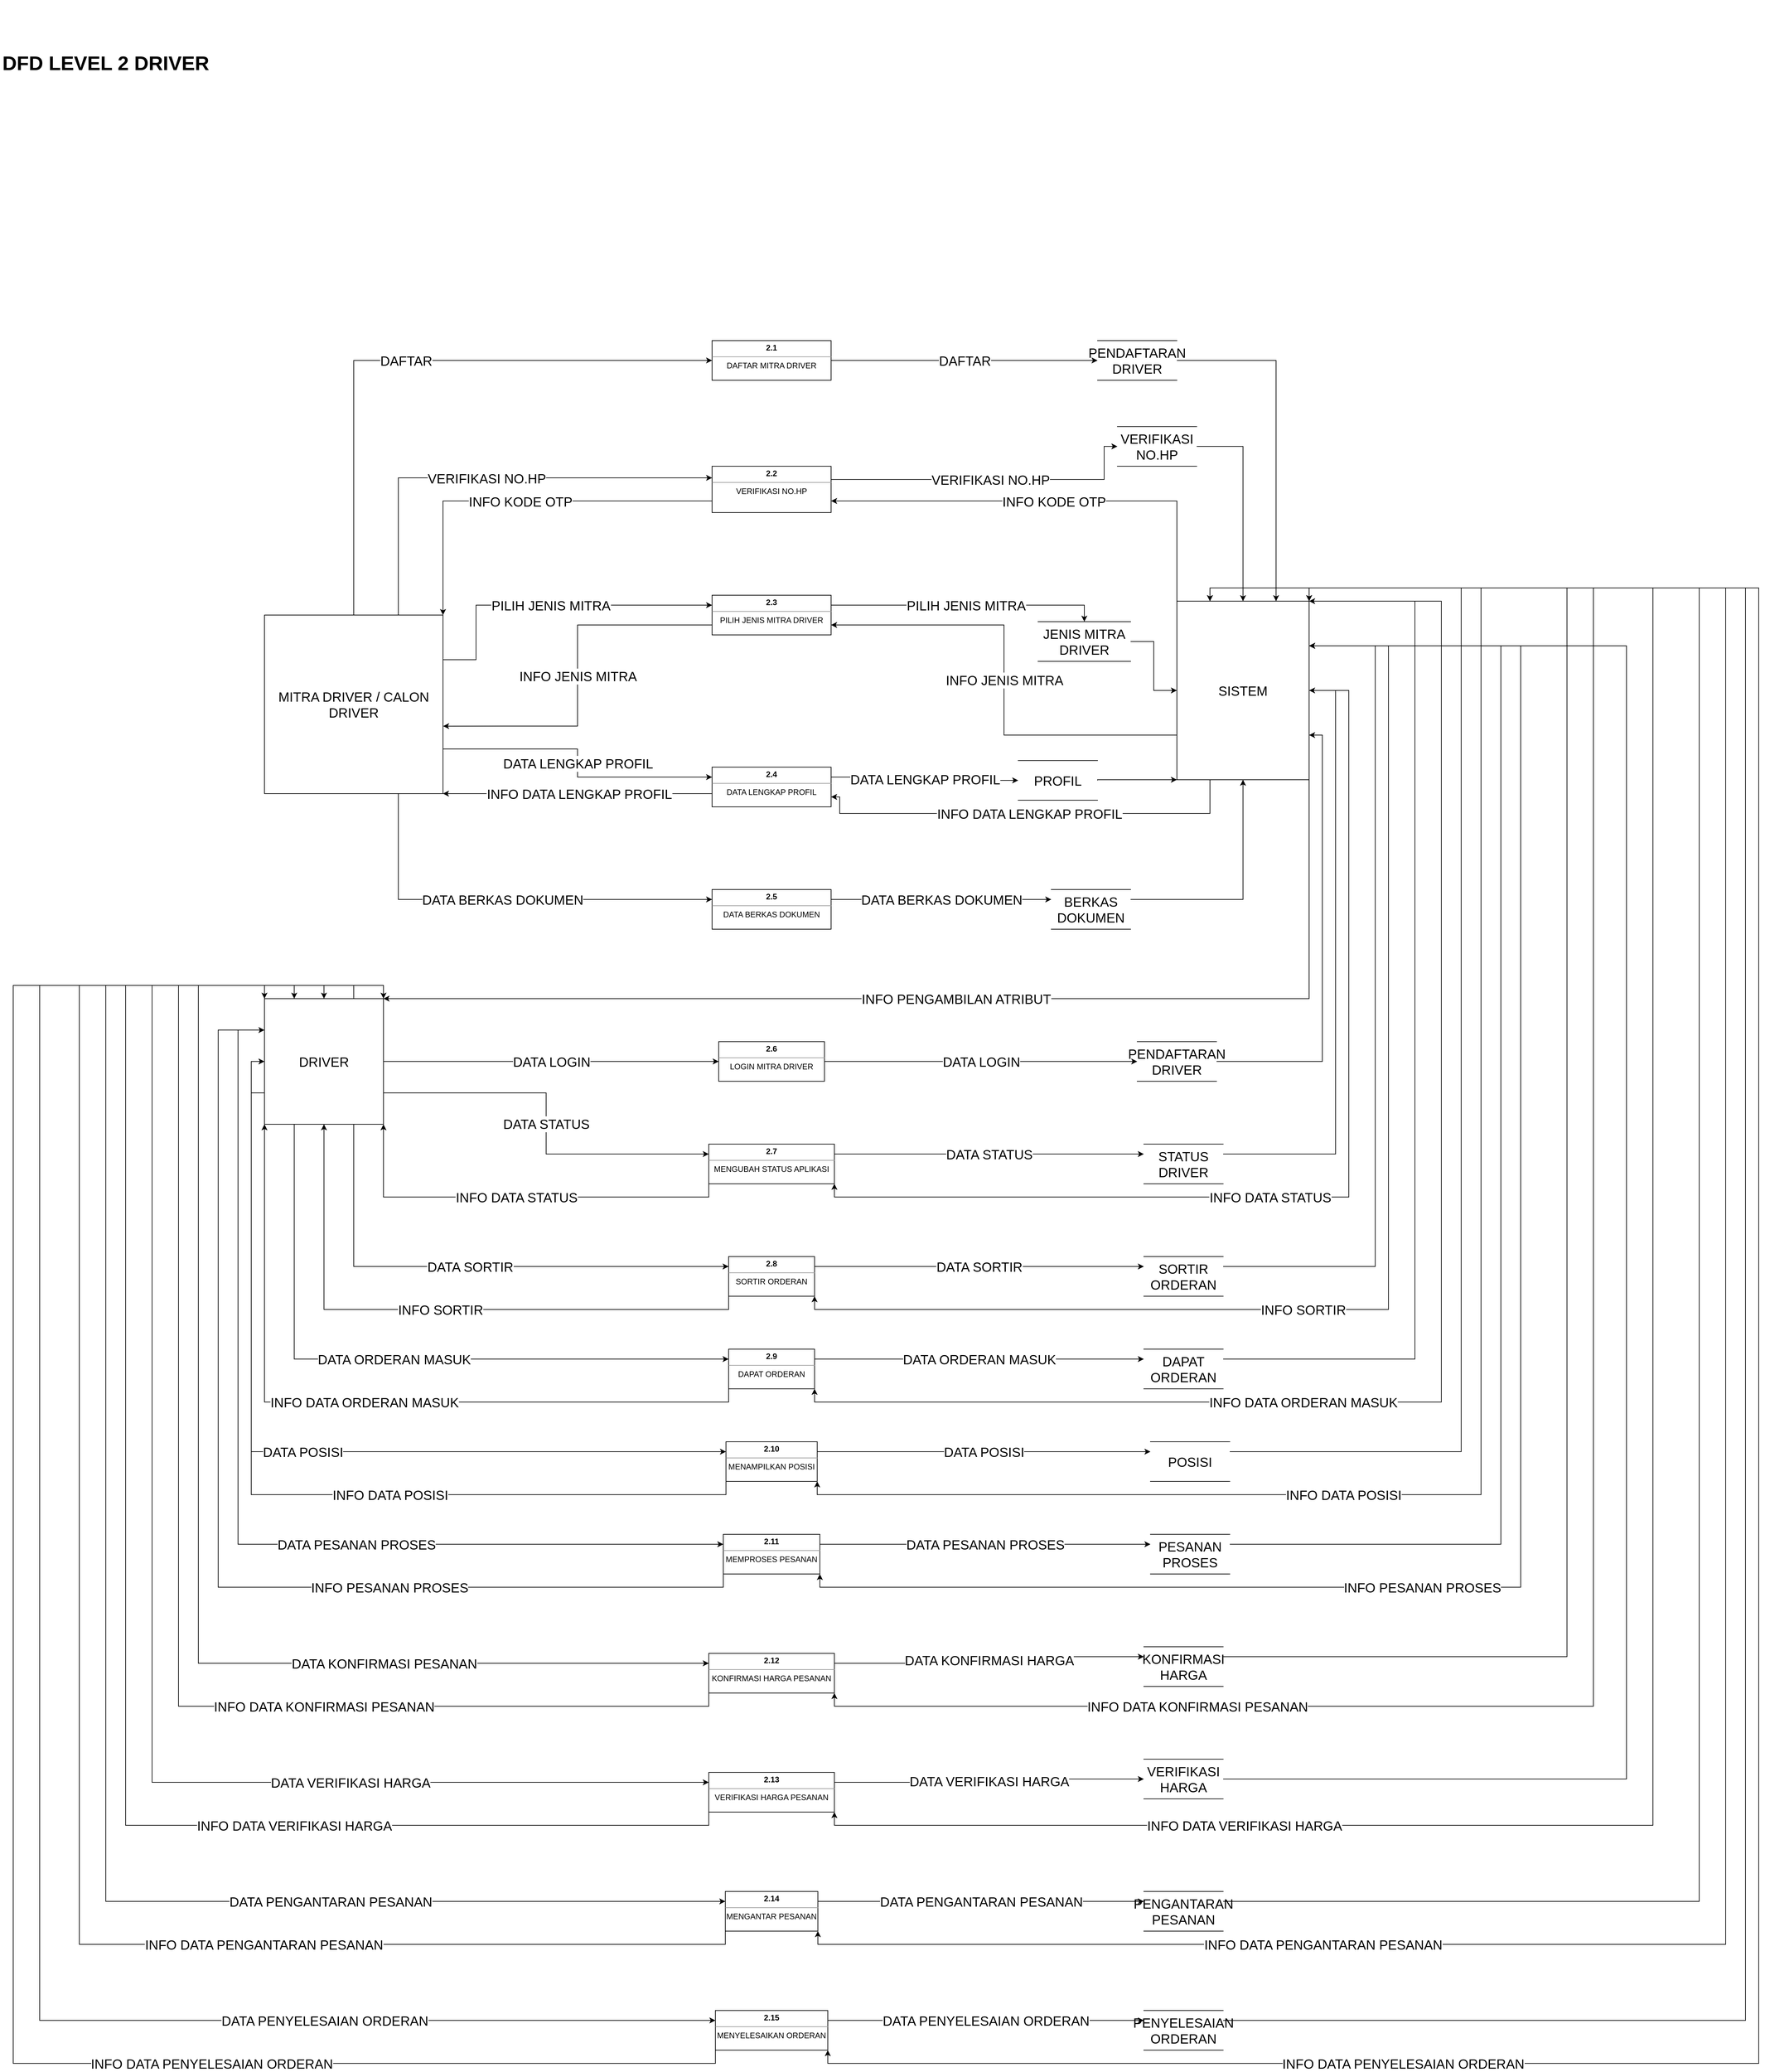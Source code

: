 <mxfile version="16.1.2" type="device"><diagram id="VeZK_kdwf2GS3Y3aJeMg" name="Page-1"><mxGraphModel dx="2048" dy="1256" grid="1" gridSize="10" guides="1" tooltips="1" connect="1" arrows="1" fold="1" page="1" pageScale="1" pageWidth="3300" pageHeight="4681" math="0" shadow="0"><root><mxCell id="0"/><mxCell id="1" parent="0"/><mxCell id="JSd_2dDFsuVwdlQJLt2y-1" value="DAFTAR" style="edgeStyle=orthogonalEdgeStyle;rounded=0;orthogonalLoop=1;jettySize=auto;html=1;exitX=0.5;exitY=0;exitDx=0;exitDy=0;entryX=0;entryY=0.5;entryDx=0;entryDy=0;fontSize=20;" parent="1" source="JSd_2dDFsuVwdlQJLt2y-6" target="JSd_2dDFsuVwdlQJLt2y-8" edge="1"><mxGeometry relative="1" as="geometry"/></mxCell><mxCell id="JSd_2dDFsuVwdlQJLt2y-2" value="VERIFIKASI NO.HP" style="edgeStyle=orthogonalEdgeStyle;rounded=0;orthogonalLoop=1;jettySize=auto;html=1;exitX=0.75;exitY=0;exitDx=0;exitDy=0;entryX=0;entryY=0.25;entryDx=0;entryDy=0;fontSize=20;" parent="1" source="JSd_2dDFsuVwdlQJLt2y-6" target="JSd_2dDFsuVwdlQJLt2y-11" edge="1"><mxGeometry relative="1" as="geometry"/></mxCell><mxCell id="JSd_2dDFsuVwdlQJLt2y-3" value="PILIH JENIS MITRA" style="edgeStyle=orthogonalEdgeStyle;rounded=0;orthogonalLoop=1;jettySize=auto;html=1;exitX=1;exitY=0.25;exitDx=0;exitDy=0;entryX=0;entryY=0.25;entryDx=0;entryDy=0;fontSize=20;" parent="1" source="JSd_2dDFsuVwdlQJLt2y-6" target="JSd_2dDFsuVwdlQJLt2y-14" edge="1"><mxGeometry relative="1" as="geometry"><Array as="points"><mxPoint x="1030" y="1548"/><mxPoint x="1030" y="1465"/></Array></mxGeometry></mxCell><mxCell id="JSd_2dDFsuVwdlQJLt2y-4" value="DATA LENGKAP PROFIL" style="edgeStyle=orthogonalEdgeStyle;rounded=0;orthogonalLoop=1;jettySize=auto;html=1;exitX=1;exitY=0.75;exitDx=0;exitDy=0;entryX=0;entryY=0.25;entryDx=0;entryDy=0;fontSize=20;" parent="1" source="JSd_2dDFsuVwdlQJLt2y-6" target="JSd_2dDFsuVwdlQJLt2y-34" edge="1"><mxGeometry relative="1" as="geometry"/></mxCell><mxCell id="JSd_2dDFsuVwdlQJLt2y-5" value="DATA BERKAS DOKUMEN" style="edgeStyle=orthogonalEdgeStyle;rounded=0;orthogonalLoop=1;jettySize=auto;html=1;exitX=0.75;exitY=1;exitDx=0;exitDy=0;entryX=0;entryY=0.25;entryDx=0;entryDy=0;fontSize=20;" parent="1" source="JSd_2dDFsuVwdlQJLt2y-6" target="JSd_2dDFsuVwdlQJLt2y-16" edge="1"><mxGeometry relative="1" as="geometry"/></mxCell><mxCell id="JSd_2dDFsuVwdlQJLt2y-6" value="MITRA DRIVER / CALON DRIVER" style="rounded=0;whiteSpace=wrap;html=1;fontSize=20;" parent="1" vertex="1"><mxGeometry x="710.0" y="1480" width="270" height="270" as="geometry"/></mxCell><mxCell id="JSd_2dDFsuVwdlQJLt2y-7" value="DAFTAR" style="edgeStyle=orthogonalEdgeStyle;rounded=0;orthogonalLoop=1;jettySize=auto;html=1;exitX=1;exitY=0.5;exitDx=0;exitDy=0;entryX=0;entryY=0.5;entryDx=0;entryDy=0;fontSize=20;" parent="1" source="JSd_2dDFsuVwdlQJLt2y-8" target="JSd_2dDFsuVwdlQJLt2y-18" edge="1"><mxGeometry relative="1" as="geometry"/></mxCell><mxCell id="JSd_2dDFsuVwdlQJLt2y-8" value="&lt;p style=&quot;margin: 0px ; margin-top: 4px ; text-align: center&quot;&gt;&lt;b&gt;2.1&lt;/b&gt;&lt;/p&gt;&lt;hr size=&quot;1&quot;&gt;&lt;div style=&quot;text-align: center ; height: 2px&quot;&gt;DAFTAR MITRA DRIVER&lt;/div&gt;" style="verticalAlign=top;align=left;overflow=fill;fontSize=12;fontFamily=Helvetica;html=1;" parent="1" vertex="1"><mxGeometry x="1387" y="1065" width="180" height="60" as="geometry"/></mxCell><mxCell id="JSd_2dDFsuVwdlQJLt2y-9" value="INFO KODE OTP" style="edgeStyle=orthogonalEdgeStyle;rounded=0;orthogonalLoop=1;jettySize=auto;html=1;exitX=0;exitY=0.75;exitDx=0;exitDy=0;entryX=1;entryY=0;entryDx=0;entryDy=0;fontSize=20;" parent="1" source="JSd_2dDFsuVwdlQJLt2y-11" target="JSd_2dDFsuVwdlQJLt2y-6" edge="1"><mxGeometry relative="1" as="geometry"/></mxCell><mxCell id="JSd_2dDFsuVwdlQJLt2y-10" value="VERIFIKASI NO.HP" style="edgeStyle=orthogonalEdgeStyle;rounded=0;orthogonalLoop=1;jettySize=auto;html=1;exitX=1;exitY=0.25;exitDx=0;exitDy=0;fontSize=20;entryX=0;entryY=0.5;entryDx=0;entryDy=0;" parent="1" source="JSd_2dDFsuVwdlQJLt2y-11" target="JSd_2dDFsuVwdlQJLt2y-21" edge="1"><mxGeometry relative="1" as="geometry"><Array as="points"><mxPoint x="1567" y="1275"/><mxPoint x="1980" y="1275"/><mxPoint x="1980" y="1225"/></Array><mxPoint x="1950" y="1250" as="targetPoint"/></mxGeometry></mxCell><mxCell id="JSd_2dDFsuVwdlQJLt2y-11" value="&lt;p style=&quot;margin: 0px ; margin-top: 4px ; text-align: center&quot;&gt;&lt;b&gt;2.2&lt;/b&gt;&lt;/p&gt;&lt;hr size=&quot;1&quot;&gt;&lt;div style=&quot;text-align: center ; height: 2px&quot;&gt;VERIFIKASI NO.HP&lt;/div&gt;" style="verticalAlign=top;align=left;overflow=fill;fontSize=12;fontFamily=Helvetica;html=1;" parent="1" vertex="1"><mxGeometry x="1387" y="1255" width="180" height="70" as="geometry"/></mxCell><mxCell id="JSd_2dDFsuVwdlQJLt2y-12" value="INFO JENIS MITRA" style="edgeStyle=orthogonalEdgeStyle;rounded=0;orthogonalLoop=1;jettySize=auto;html=1;exitX=0;exitY=0.75;exitDx=0;exitDy=0;entryX=1.001;entryY=0.622;entryDx=0;entryDy=0;entryPerimeter=0;fontSize=20;" parent="1" source="JSd_2dDFsuVwdlQJLt2y-14" target="JSd_2dDFsuVwdlQJLt2y-6" edge="1"><mxGeometry relative="1" as="geometry"/></mxCell><mxCell id="JSd_2dDFsuVwdlQJLt2y-13" value="PILIH JENIS MITRA" style="edgeStyle=orthogonalEdgeStyle;rounded=0;orthogonalLoop=1;jettySize=auto;html=1;exitX=1;exitY=0.25;exitDx=0;exitDy=0;entryX=0.5;entryY=0;entryDx=0;entryDy=0;fontSize=20;" parent="1" source="JSd_2dDFsuVwdlQJLt2y-14" target="JSd_2dDFsuVwdlQJLt2y-24" edge="1"><mxGeometry relative="1" as="geometry"><Array as="points"><mxPoint x="1950" y="1465"/></Array></mxGeometry></mxCell><mxCell id="JSd_2dDFsuVwdlQJLt2y-14" value="&lt;p style=&quot;margin: 0px ; margin-top: 4px ; text-align: center&quot;&gt;&lt;b&gt;2.3&lt;/b&gt;&lt;/p&gt;&lt;hr size=&quot;1&quot;&gt;&lt;div style=&quot;text-align: center ; height: 2px&quot;&gt;PILIH JENIS MITRA DRIVER&lt;/div&gt;" style="verticalAlign=top;align=left;overflow=fill;fontSize=12;fontFamily=Helvetica;html=1;" parent="1" vertex="1"><mxGeometry x="1387" y="1450" width="180" height="60" as="geometry"/></mxCell><mxCell id="JSd_2dDFsuVwdlQJLt2y-15" value="DATA BERKAS DOKUMEN" style="edgeStyle=orthogonalEdgeStyle;rounded=0;orthogonalLoop=1;jettySize=auto;html=1;exitX=1;exitY=0.25;exitDx=0;exitDy=0;entryX=0;entryY=0.25;entryDx=0;entryDy=0;fontSize=20;" parent="1" source="JSd_2dDFsuVwdlQJLt2y-16" target="JSd_2dDFsuVwdlQJLt2y-26" edge="1"><mxGeometry relative="1" as="geometry"/></mxCell><mxCell id="JSd_2dDFsuVwdlQJLt2y-16" value="&lt;p style=&quot;margin: 0px ; margin-top: 4px ; text-align: center&quot;&gt;&lt;b&gt;2.5&lt;/b&gt;&lt;/p&gt;&lt;hr size=&quot;1&quot;&gt;&lt;div style=&quot;text-align: center ; height: 2px&quot;&gt;DATA BERKAS DOKUMEN&lt;/div&gt;" style="verticalAlign=top;align=left;overflow=fill;fontSize=12;fontFamily=Helvetica;html=1;" parent="1" vertex="1"><mxGeometry x="1387" y="1895" width="180" height="60" as="geometry"/></mxCell><mxCell id="JSd_2dDFsuVwdlQJLt2y-17" style="edgeStyle=orthogonalEdgeStyle;rounded=0;orthogonalLoop=1;jettySize=auto;html=1;exitX=1;exitY=0.5;exitDx=0;exitDy=0;entryX=0.75;entryY=0;entryDx=0;entryDy=0;" parent="1" source="JSd_2dDFsuVwdlQJLt2y-18" target="JSd_2dDFsuVwdlQJLt2y-30" edge="1"><mxGeometry relative="1" as="geometry"/></mxCell><mxCell id="JSd_2dDFsuVwdlQJLt2y-18" value="PENDAFTARAN DRIVER" style="shape=partialRectangle;whiteSpace=wrap;html=1;left=0;right=0;fillColor=none;fontSize=20;" parent="1" vertex="1"><mxGeometry x="1970" y="1065" width="120" height="60" as="geometry"/></mxCell><mxCell id="JSd_2dDFsuVwdlQJLt2y-19" value="INFO KODE OTP" style="edgeStyle=orthogonalEdgeStyle;rounded=0;orthogonalLoop=1;jettySize=auto;html=1;entryX=1;entryY=0.75;entryDx=0;entryDy=0;fontSize=20;exitX=0;exitY=0;exitDx=0;exitDy=0;" parent="1" source="JSd_2dDFsuVwdlQJLt2y-30" target="JSd_2dDFsuVwdlQJLt2y-11" edge="1"><mxGeometry relative="1" as="geometry"><Array as="points"><mxPoint x="2090" y="1308"/></Array><mxPoint x="2000" y="1308" as="sourcePoint"/></mxGeometry></mxCell><mxCell id="JSd_2dDFsuVwdlQJLt2y-20" style="edgeStyle=orthogonalEdgeStyle;rounded=0;orthogonalLoop=1;jettySize=auto;html=1;exitX=1;exitY=0.5;exitDx=0;exitDy=0;entryX=0.5;entryY=0;entryDx=0;entryDy=0;" parent="1" source="JSd_2dDFsuVwdlQJLt2y-21" target="JSd_2dDFsuVwdlQJLt2y-30" edge="1"><mxGeometry relative="1" as="geometry"/></mxCell><mxCell id="JSd_2dDFsuVwdlQJLt2y-21" value="VERIFIKASI NO.HP" style="shape=partialRectangle;whiteSpace=wrap;html=1;left=0;right=0;fillColor=none;fontSize=20;" parent="1" vertex="1"><mxGeometry x="2000" y="1195" width="120" height="60" as="geometry"/></mxCell><mxCell id="JSd_2dDFsuVwdlQJLt2y-22" value="INFO JENIS MITRA" style="edgeStyle=orthogonalEdgeStyle;rounded=0;orthogonalLoop=1;jettySize=auto;html=1;exitX=0;exitY=0.75;exitDx=0;exitDy=0;entryX=1;entryY=0.75;entryDx=0;entryDy=0;fontSize=20;" parent="1" source="JSd_2dDFsuVwdlQJLt2y-30" target="JSd_2dDFsuVwdlQJLt2y-14" edge="1"><mxGeometry relative="1" as="geometry"/></mxCell><mxCell id="JSd_2dDFsuVwdlQJLt2y-23" style="edgeStyle=orthogonalEdgeStyle;rounded=0;orthogonalLoop=1;jettySize=auto;html=1;exitX=1;exitY=0.5;exitDx=0;exitDy=0;entryX=0;entryY=0.5;entryDx=0;entryDy=0;" parent="1" source="JSd_2dDFsuVwdlQJLt2y-24" target="JSd_2dDFsuVwdlQJLt2y-30" edge="1"><mxGeometry relative="1" as="geometry"/></mxCell><mxCell id="JSd_2dDFsuVwdlQJLt2y-24" value="JENIS MITRA DRIVER" style="shape=partialRectangle;whiteSpace=wrap;html=1;left=0;right=0;fillColor=none;fontSize=20;" parent="1" vertex="1"><mxGeometry x="1880" y="1490" width="140" height="60" as="geometry"/></mxCell><mxCell id="JSd_2dDFsuVwdlQJLt2y-25" style="edgeStyle=orthogonalEdgeStyle;rounded=0;orthogonalLoop=1;jettySize=auto;html=1;exitX=1;exitY=0.25;exitDx=0;exitDy=0;entryX=0.5;entryY=1;entryDx=0;entryDy=0;fontSize=20;" parent="1" source="JSd_2dDFsuVwdlQJLt2y-26" target="JSd_2dDFsuVwdlQJLt2y-30" edge="1"><mxGeometry relative="1" as="geometry"/></mxCell><mxCell id="JSd_2dDFsuVwdlQJLt2y-26" value="BERKAS DOKUMEN" style="shape=partialRectangle;whiteSpace=wrap;html=1;left=0;right=0;fillColor=none;fontSize=20;" parent="1" vertex="1"><mxGeometry x="1900" y="1895" width="120" height="60" as="geometry"/></mxCell><mxCell id="JSd_2dDFsuVwdlQJLt2y-27" value="DFD LEVEL 2 DRIVER" style="text;html=1;strokeColor=none;fillColor=none;align=center;verticalAlign=middle;whiteSpace=wrap;rounded=0;fontSize=30;fontStyle=1" parent="1" vertex="1"><mxGeometry x="310" y="550" width="320" height="190" as="geometry"/></mxCell><mxCell id="JSd_2dDFsuVwdlQJLt2y-28" value="INFO DATA LENGKAP PROFIL" style="edgeStyle=orthogonalEdgeStyle;rounded=0;orthogonalLoop=1;jettySize=auto;html=1;exitX=0.25;exitY=1;exitDx=0;exitDy=0;entryX=1;entryY=0.75;entryDx=0;entryDy=0;fontSize=20;" parent="1" source="JSd_2dDFsuVwdlQJLt2y-30" target="JSd_2dDFsuVwdlQJLt2y-34" edge="1"><mxGeometry relative="1" as="geometry"><Array as="points"><mxPoint x="2140" y="1780"/><mxPoint x="1580" y="1780"/><mxPoint x="1580" y="1755"/></Array></mxGeometry></mxCell><mxCell id="JSd_2dDFsuVwdlQJLt2y-29" value="INFO PENGAMBILAN ATRIBUT" style="edgeStyle=orthogonalEdgeStyle;rounded=0;orthogonalLoop=1;jettySize=auto;html=1;exitX=1;exitY=1;exitDx=0;exitDy=0;entryX=1;entryY=0;entryDx=0;entryDy=0;fontSize=20;" parent="1" source="JSd_2dDFsuVwdlQJLt2y-30" target="JSd_2dDFsuVwdlQJLt2y-31" edge="1"><mxGeometry relative="1" as="geometry"><Array as="points"><mxPoint x="2290" y="2060"/></Array></mxGeometry></mxCell><mxCell id="Kenwx88NY4LBMoO2O2Rs-13" value="INFO DATA STATUS" style="edgeStyle=orthogonalEdgeStyle;rounded=0;orthogonalLoop=1;jettySize=auto;html=1;exitX=1;exitY=0.5;exitDx=0;exitDy=0;entryX=1;entryY=1;entryDx=0;entryDy=0;fontSize=20;" parent="1" source="JSd_2dDFsuVwdlQJLt2y-30" target="Kenwx88NY4LBMoO2O2Rs-8" edge="1"><mxGeometry x="0.165" relative="1" as="geometry"><Array as="points"><mxPoint x="2350" y="1594"/><mxPoint x="2350" y="2360"/><mxPoint x="1572" y="2360"/></Array><mxPoint x="1" as="offset"/></mxGeometry></mxCell><mxCell id="Kenwx88NY4LBMoO2O2Rs-20" value="INFO SORTIR" style="edgeStyle=orthogonalEdgeStyle;rounded=0;orthogonalLoop=1;jettySize=auto;html=1;exitX=1;exitY=0.25;exitDx=0;exitDy=0;entryX=1;entryY=1;entryDx=0;entryDy=0;fontSize=20;" parent="1" source="JSd_2dDFsuVwdlQJLt2y-30" target="Kenwx88NY4LBMoO2O2Rs-15" edge="1"><mxGeometry x="0.246" relative="1" as="geometry"><Array as="points"><mxPoint x="2410" y="1527"/><mxPoint x="2410" y="2530"/><mxPoint x="1542" y="2530"/></Array><mxPoint as="offset"/></mxGeometry></mxCell><mxCell id="Kenwx88NY4LBMoO2O2Rs-29" value="INFO DATA ORDERAN MASUK" style="edgeStyle=orthogonalEdgeStyle;rounded=0;orthogonalLoop=1;jettySize=auto;html=1;exitX=1;exitY=0;exitDx=0;exitDy=0;entryX=1;entryY=1;entryDx=0;entryDy=0;fontSize=20;" parent="1" source="JSd_2dDFsuVwdlQJLt2y-30" target="Kenwx88NY4LBMoO2O2Rs-22" edge="1"><mxGeometry x="0.363" relative="1" as="geometry"><Array as="points"><mxPoint x="2490" y="1459"/><mxPoint x="2490" y="2670"/><mxPoint x="1542" y="2670"/></Array><mxPoint x="1" as="offset"/></mxGeometry></mxCell><mxCell id="Kenwx88NY4LBMoO2O2Rs-35" value="INFO DATA POSISI" style="edgeStyle=orthogonalEdgeStyle;rounded=0;orthogonalLoop=1;jettySize=auto;html=1;exitX=1;exitY=0;exitDx=0;exitDy=0;entryX=1;entryY=1;entryDx=0;entryDy=0;fontSize=20;" parent="1" source="JSd_2dDFsuVwdlQJLt2y-30" target="Kenwx88NY4LBMoO2O2Rs-31" edge="1"><mxGeometry x="0.391" relative="1" as="geometry"><Array as="points"><mxPoint x="2290" y="1439"/><mxPoint x="2550" y="1439"/><mxPoint x="2550" y="2810"/><mxPoint x="1546" y="2810"/></Array><mxPoint x="1" as="offset"/></mxGeometry></mxCell><mxCell id="Kenwx88NY4LBMoO2O2Rs-43" value="INFO PESANAN PROSES" style="edgeStyle=orthogonalEdgeStyle;rounded=0;orthogonalLoop=1;jettySize=auto;html=1;exitX=1;exitY=0.25;exitDx=0;exitDy=0;entryX=1;entryY=1;entryDx=0;entryDy=0;fontSize=20;" parent="1" source="JSd_2dDFsuVwdlQJLt2y-30" target="Kenwx88NY4LBMoO2O2Rs-38" edge="1"><mxGeometry x="0.341" relative="1" as="geometry"><Array as="points"><mxPoint x="2610" y="1527"/><mxPoint x="2610" y="2950"/><mxPoint x="1550" y="2950"/></Array><mxPoint as="offset"/></mxGeometry></mxCell><mxCell id="Kenwx88NY4LBMoO2O2Rs-48" value="INFO DATA KONFIRMASI PESANAN" style="edgeStyle=orthogonalEdgeStyle;rounded=0;orthogonalLoop=1;jettySize=auto;html=1;exitX=0.75;exitY=0;exitDx=0;exitDy=0;entryX=1;entryY=1;entryDx=0;entryDy=0;fontSize=20;" parent="1" source="JSd_2dDFsuVwdlQJLt2y-30" target="Kenwx88NY4LBMoO2O2Rs-45" edge="1"><mxGeometry x="0.662" relative="1" as="geometry"><Array as="points"><mxPoint x="2240" y="1439"/><mxPoint x="2720" y="1439"/><mxPoint x="2720" y="3130"/><mxPoint x="1572" y="3130"/></Array><mxPoint x="1" as="offset"/></mxGeometry></mxCell><mxCell id="Kenwx88NY4LBMoO2O2Rs-53" value="INFO DATA VERIFIKASI HARGA" style="edgeStyle=orthogonalEdgeStyle;rounded=0;orthogonalLoop=1;jettySize=auto;html=1;exitX=0.5;exitY=0;exitDx=0;exitDy=0;entryX=1;entryY=1;entryDx=0;entryDy=0;fontSize=20;" parent="1" source="JSd_2dDFsuVwdlQJLt2y-30" target="Kenwx88NY4LBMoO2O2Rs-50" edge="1"><mxGeometry x="0.661" relative="1" as="geometry"><Array as="points"><mxPoint x="2190" y="1439"/><mxPoint x="2810" y="1439"/><mxPoint x="2810" y="3310"/><mxPoint x="1572" y="3310"/></Array><mxPoint x="1" as="offset"/></mxGeometry></mxCell><mxCell id="Kenwx88NY4LBMoO2O2Rs-67" value="INFO DATA PENGANTARAN PESANAN" style="edgeStyle=orthogonalEdgeStyle;rounded=0;orthogonalLoop=1;jettySize=auto;html=1;exitX=0.25;exitY=0;exitDx=0;exitDy=0;entryX=1;entryY=1;entryDx=0;entryDy=0;fontSize=20;" parent="1" source="JSd_2dDFsuVwdlQJLt2y-30" target="Kenwx88NY4LBMoO2O2Rs-55" edge="1"><mxGeometry x="0.631" relative="1" as="geometry"><Array as="points"><mxPoint x="2140" y="1439"/><mxPoint x="2920" y="1439"/><mxPoint x="2920" y="3490"/><mxPoint x="1547" y="3490"/></Array><mxPoint x="1" as="offset"/></mxGeometry></mxCell><mxCell id="Kenwx88NY4LBMoO2O2Rs-74" value="INFO DATA PENYELESAIAN ORDERAN" style="edgeStyle=orthogonalEdgeStyle;rounded=0;orthogonalLoop=1;jettySize=auto;html=1;exitX=0.25;exitY=0;exitDx=0;exitDy=0;entryX=1;entryY=1;entryDx=0;entryDy=0;fontSize=20;" parent="1" source="JSd_2dDFsuVwdlQJLt2y-30" target="Kenwx88NY4LBMoO2O2Rs-69" edge="1"><mxGeometry x="0.606" relative="1" as="geometry"><Array as="points"><mxPoint x="2140" y="1439"/><mxPoint x="2970" y="1439"/><mxPoint x="2970" y="3670"/><mxPoint x="1562" y="3670"/></Array><mxPoint x="1" as="offset"/></mxGeometry></mxCell><mxCell id="JSd_2dDFsuVwdlQJLt2y-30" value="SISTEM" style="rounded=0;whiteSpace=wrap;html=1;fontSize=20;" parent="1" vertex="1"><mxGeometry x="2090" y="1459" width="200" height="270" as="geometry"/></mxCell><mxCell id="Kenwx88NY4LBMoO2O2Rs-3" value="DATA LOGIN" style="edgeStyle=orthogonalEdgeStyle;rounded=0;orthogonalLoop=1;jettySize=auto;html=1;exitX=1;exitY=0.5;exitDx=0;exitDy=0;entryX=0;entryY=0.5;entryDx=0;entryDy=0;fontSize=20;" parent="1" source="JSd_2dDFsuVwdlQJLt2y-31" target="Kenwx88NY4LBMoO2O2Rs-2" edge="1"><mxGeometry relative="1" as="geometry"/></mxCell><mxCell id="Kenwx88NY4LBMoO2O2Rs-9" value="DATA STATUS" style="edgeStyle=orthogonalEdgeStyle;rounded=0;orthogonalLoop=1;jettySize=auto;html=1;exitX=1;exitY=0.75;exitDx=0;exitDy=0;entryX=0;entryY=0.25;entryDx=0;entryDy=0;fontSize=20;" parent="1" source="JSd_2dDFsuVwdlQJLt2y-31" target="Kenwx88NY4LBMoO2O2Rs-8" edge="1"><mxGeometry relative="1" as="geometry"/></mxCell><mxCell id="Kenwx88NY4LBMoO2O2Rs-16" value="DATA SORTIR" style="edgeStyle=orthogonalEdgeStyle;rounded=0;orthogonalLoop=1;jettySize=auto;html=1;exitX=0.75;exitY=1;exitDx=0;exitDy=0;entryX=0;entryY=0.25;entryDx=0;entryDy=0;fontSize=20;" parent="1" source="JSd_2dDFsuVwdlQJLt2y-31" target="Kenwx88NY4LBMoO2O2Rs-15" edge="1"><mxGeometry relative="1" as="geometry"/></mxCell><mxCell id="Kenwx88NY4LBMoO2O2Rs-23" value="DATA ORDERAN MASUK" style="edgeStyle=orthogonalEdgeStyle;rounded=0;orthogonalLoop=1;jettySize=auto;html=1;exitX=0.25;exitY=1;exitDx=0;exitDy=0;entryX=0;entryY=0.25;entryDx=0;entryDy=0;fontSize=20;" parent="1" source="JSd_2dDFsuVwdlQJLt2y-31" target="Kenwx88NY4LBMoO2O2Rs-22" edge="1"><mxGeometry relative="1" as="geometry"/></mxCell><mxCell id="Kenwx88NY4LBMoO2O2Rs-37" value="DATA POSISI" style="edgeStyle=orthogonalEdgeStyle;rounded=0;orthogonalLoop=1;jettySize=auto;html=1;exitX=0;exitY=0.75;exitDx=0;exitDy=0;entryX=0;entryY=0.25;entryDx=0;entryDy=0;fontSize=20;" parent="1" source="JSd_2dDFsuVwdlQJLt2y-31" target="Kenwx88NY4LBMoO2O2Rs-31" edge="1"><mxGeometry relative="1" as="geometry"/></mxCell><mxCell id="Kenwx88NY4LBMoO2O2Rs-39" value="DATA PESANAN PROSES" style="edgeStyle=orthogonalEdgeStyle;rounded=0;orthogonalLoop=1;jettySize=auto;html=1;exitX=0;exitY=0.25;exitDx=0;exitDy=0;entryX=0;entryY=0.25;entryDx=0;entryDy=0;fontSize=20;" parent="1" source="JSd_2dDFsuVwdlQJLt2y-31" target="Kenwx88NY4LBMoO2O2Rs-38" edge="1"><mxGeometry x="0.286" relative="1" as="geometry"><Array as="points"><mxPoint x="670.0" y="2108"/><mxPoint x="670.0" y="2885"/></Array><mxPoint x="-1" as="offset"/></mxGeometry></mxCell><mxCell id="Kenwx88NY4LBMoO2O2Rs-46" value="DATA KONFIRMASI PESANAN" style="edgeStyle=orthogonalEdgeStyle;rounded=0;orthogonalLoop=1;jettySize=auto;html=1;exitX=0;exitY=0;exitDx=0;exitDy=0;entryX=0;entryY=0.25;entryDx=0;entryDy=0;fontSize=20;" parent="1" source="JSd_2dDFsuVwdlQJLt2y-31" target="Kenwx88NY4LBMoO2O2Rs-45" edge="1"><mxGeometry x="0.487" relative="1" as="geometry"><Array as="points"><mxPoint x="710.0" y="2040"/><mxPoint x="610.0" y="2040"/><mxPoint x="610.0" y="3065"/></Array><mxPoint as="offset"/></mxGeometry></mxCell><mxCell id="Kenwx88NY4LBMoO2O2Rs-51" value="DATA VERIFIKASI HARGA" style="edgeStyle=orthogonalEdgeStyle;rounded=0;orthogonalLoop=1;jettySize=auto;html=1;exitX=0.25;exitY=0;exitDx=0;exitDy=0;entryX=0;entryY=0.25;entryDx=0;entryDy=0;fontSize=20;" parent="1" source="JSd_2dDFsuVwdlQJLt2y-31" target="Kenwx88NY4LBMoO2O2Rs-50" edge="1"><mxGeometry x="0.525" relative="1" as="geometry"><Array as="points"><mxPoint x="755.0" y="2040"/><mxPoint x="540.0" y="2040"/><mxPoint x="540.0" y="3245"/></Array><mxPoint as="offset"/></mxGeometry></mxCell><mxCell id="Kenwx88NY4LBMoO2O2Rs-56" value="DATA PENGANTARAN PESANAN" style="edgeStyle=orthogonalEdgeStyle;rounded=0;orthogonalLoop=1;jettySize=auto;html=1;exitX=0.5;exitY=0;exitDx=0;exitDy=0;entryX=0;entryY=0.25;entryDx=0;entryDy=0;fontSize=20;" parent="1" source="JSd_2dDFsuVwdlQJLt2y-31" target="Kenwx88NY4LBMoO2O2Rs-55" edge="1"><mxGeometry x="0.553" relative="1" as="geometry"><Array as="points"><mxPoint x="800.0" y="2040"/><mxPoint x="470.0" y="2040"/><mxPoint x="470.0" y="3425"/></Array><mxPoint as="offset"/></mxGeometry></mxCell><mxCell id="Kenwx88NY4LBMoO2O2Rs-70" value="DATA PENYELESAIAN ORDERAN" style="edgeStyle=orthogonalEdgeStyle;rounded=0;orthogonalLoop=1;jettySize=auto;html=1;exitX=0.75;exitY=0;exitDx=0;exitDy=0;entryX=0;entryY=0.25;entryDx=0;entryDy=0;fontSize=20;" parent="1" source="JSd_2dDFsuVwdlQJLt2y-31" target="Kenwx88NY4LBMoO2O2Rs-69" edge="1"><mxGeometry x="0.616" relative="1" as="geometry"><Array as="points"><mxPoint x="845" y="2040"/><mxPoint x="370.0" y="2040"/><mxPoint x="370.0" y="3605"/></Array><mxPoint as="offset"/></mxGeometry></mxCell><mxCell id="JSd_2dDFsuVwdlQJLt2y-31" value="DRIVER" style="rounded=0;whiteSpace=wrap;html=1;fontSize=20;" parent="1" vertex="1"><mxGeometry x="710.0" y="2060" width="180" height="190" as="geometry"/></mxCell><mxCell id="JSd_2dDFsuVwdlQJLt2y-32" value="DATA LENGKAP PROFIL" style="edgeStyle=orthogonalEdgeStyle;rounded=0;orthogonalLoop=1;jettySize=auto;html=1;exitX=1;exitY=0.25;exitDx=0;exitDy=0;entryX=0;entryY=0.5;entryDx=0;entryDy=0;fontSize=20;" parent="1" source="JSd_2dDFsuVwdlQJLt2y-34" target="JSd_2dDFsuVwdlQJLt2y-36" edge="1"><mxGeometry relative="1" as="geometry"/></mxCell><mxCell id="JSd_2dDFsuVwdlQJLt2y-33" value="INFO DATA LENGKAP PROFIL" style="edgeStyle=orthogonalEdgeStyle;rounded=0;orthogonalLoop=1;jettySize=auto;html=1;exitX=0;exitY=0.75;exitDx=0;exitDy=0;entryX=1;entryY=1;entryDx=0;entryDy=0;fontSize=20;" parent="1" source="JSd_2dDFsuVwdlQJLt2y-34" target="JSd_2dDFsuVwdlQJLt2y-6" edge="1"><mxGeometry relative="1" as="geometry"><Array as="points"><mxPoint x="1387" y="1750"/></Array></mxGeometry></mxCell><mxCell id="JSd_2dDFsuVwdlQJLt2y-34" value="&lt;p style=&quot;margin: 0px ; margin-top: 4px ; text-align: center&quot;&gt;&lt;b&gt;2.4&lt;/b&gt;&lt;/p&gt;&lt;hr size=&quot;1&quot;&gt;&lt;div style=&quot;text-align: center ; height: 2px&quot;&gt;DATA LENGKAP PROFIL&lt;/div&gt;" style="verticalAlign=top;align=left;overflow=fill;fontSize=12;fontFamily=Helvetica;html=1;" parent="1" vertex="1"><mxGeometry x="1387" y="1710" width="180" height="60" as="geometry"/></mxCell><mxCell id="JSd_2dDFsuVwdlQJLt2y-35" style="edgeStyle=orthogonalEdgeStyle;rounded=0;orthogonalLoop=1;jettySize=auto;html=1;exitX=1;exitY=0.5;exitDx=0;exitDy=0;entryX=0;entryY=1;entryDx=0;entryDy=0;fontSize=20;" parent="1" source="JSd_2dDFsuVwdlQJLt2y-36" target="JSd_2dDFsuVwdlQJLt2y-30" edge="1"><mxGeometry relative="1" as="geometry"><Array as="points"><mxPoint x="2090" y="1729"/></Array></mxGeometry></mxCell><mxCell id="JSd_2dDFsuVwdlQJLt2y-36" value="PROFIL" style="shape=partialRectangle;whiteSpace=wrap;html=1;left=0;right=0;fillColor=none;fontSize=20;" parent="1" vertex="1"><mxGeometry x="1850" y="1700" width="120" height="60" as="geometry"/></mxCell><mxCell id="Kenwx88NY4LBMoO2O2Rs-6" value="DATA LOGIN" style="edgeStyle=orthogonalEdgeStyle;rounded=0;orthogonalLoop=1;jettySize=auto;html=1;exitX=1;exitY=0.5;exitDx=0;exitDy=0;entryX=0;entryY=0.5;entryDx=0;entryDy=0;fontSize=20;" parent="1" source="Kenwx88NY4LBMoO2O2Rs-2" target="Kenwx88NY4LBMoO2O2Rs-5" edge="1"><mxGeometry relative="1" as="geometry"/></mxCell><mxCell id="Kenwx88NY4LBMoO2O2Rs-2" value="&lt;p style=&quot;margin: 0px ; margin-top: 4px ; text-align: center&quot;&gt;&lt;b&gt;2.6&lt;/b&gt;&lt;/p&gt;&lt;hr size=&quot;1&quot;&gt;&lt;div style=&quot;text-align: center ; height: 2px&quot;&gt;LOGIN MITRA DRIVER&lt;/div&gt;" style="verticalAlign=top;align=left;overflow=fill;fontSize=12;fontFamily=Helvetica;html=1;" parent="1" vertex="1"><mxGeometry x="1397" y="2125" width="160" height="60" as="geometry"/></mxCell><mxCell id="Kenwx88NY4LBMoO2O2Rs-7" style="edgeStyle=orthogonalEdgeStyle;rounded=0;orthogonalLoop=1;jettySize=auto;html=1;exitX=1;exitY=0.5;exitDx=0;exitDy=0;entryX=1;entryY=0.75;entryDx=0;entryDy=0;" parent="1" source="Kenwx88NY4LBMoO2O2Rs-5" target="JSd_2dDFsuVwdlQJLt2y-30" edge="1"><mxGeometry relative="1" as="geometry"/></mxCell><mxCell id="Kenwx88NY4LBMoO2O2Rs-5" value="PENDAFTARAN DRIVER" style="shape=partialRectangle;whiteSpace=wrap;html=1;left=0;right=0;fillColor=none;fontSize=20;" parent="1" vertex="1"><mxGeometry x="2030" y="2125" width="120" height="60" as="geometry"/></mxCell><mxCell id="Kenwx88NY4LBMoO2O2Rs-11" value="DATA STATUS" style="edgeStyle=orthogonalEdgeStyle;rounded=0;orthogonalLoop=1;jettySize=auto;html=1;exitX=1;exitY=0.25;exitDx=0;exitDy=0;entryX=0;entryY=0.25;entryDx=0;entryDy=0;fontSize=20;" parent="1" source="Kenwx88NY4LBMoO2O2Rs-8" target="Kenwx88NY4LBMoO2O2Rs-10" edge="1"><mxGeometry relative="1" as="geometry"/></mxCell><mxCell id="Kenwx88NY4LBMoO2O2Rs-14" value="INFO DATA STATUS" style="edgeStyle=orthogonalEdgeStyle;rounded=0;orthogonalLoop=1;jettySize=auto;html=1;exitX=0;exitY=1;exitDx=0;exitDy=0;entryX=1;entryY=1;entryDx=0;entryDy=0;fontSize=20;" parent="1" source="Kenwx88NY4LBMoO2O2Rs-8" target="JSd_2dDFsuVwdlQJLt2y-31" edge="1"><mxGeometry relative="1" as="geometry"/></mxCell><mxCell id="Kenwx88NY4LBMoO2O2Rs-8" value="&lt;p style=&quot;margin: 0px ; margin-top: 4px ; text-align: center&quot;&gt;&lt;b&gt;2.7&lt;/b&gt;&lt;/p&gt;&lt;hr size=&quot;1&quot;&gt;&lt;div style=&quot;text-align: center ; height: 2px&quot;&gt;MENGUBAH STATUS APLIKASI&lt;/div&gt;" style="verticalAlign=top;align=left;overflow=fill;fontSize=12;fontFamily=Helvetica;html=1;" parent="1" vertex="1"><mxGeometry x="1382" y="2280" width="190" height="60" as="geometry"/></mxCell><mxCell id="Kenwx88NY4LBMoO2O2Rs-12" style="edgeStyle=orthogonalEdgeStyle;rounded=0;orthogonalLoop=1;jettySize=auto;html=1;exitX=1;exitY=0.25;exitDx=0;exitDy=0;entryX=1;entryY=0.5;entryDx=0;entryDy=0;fontSize=20;" parent="1" source="Kenwx88NY4LBMoO2O2Rs-10" target="JSd_2dDFsuVwdlQJLt2y-30" edge="1"><mxGeometry relative="1" as="geometry"><Array as="points"><mxPoint x="2330" y="2295"/><mxPoint x="2330" y="1594"/></Array></mxGeometry></mxCell><mxCell id="Kenwx88NY4LBMoO2O2Rs-10" value="STATUS DRIVER" style="shape=partialRectangle;whiteSpace=wrap;html=1;left=0;right=0;fillColor=none;fontSize=20;" parent="1" vertex="1"><mxGeometry x="2040" y="2280" width="120" height="60" as="geometry"/></mxCell><mxCell id="Kenwx88NY4LBMoO2O2Rs-18" value="DATA SORTIR" style="edgeStyle=orthogonalEdgeStyle;rounded=0;orthogonalLoop=1;jettySize=auto;html=1;exitX=1;exitY=0.25;exitDx=0;exitDy=0;entryX=0;entryY=0.25;entryDx=0;entryDy=0;fontSize=20;" parent="1" source="Kenwx88NY4LBMoO2O2Rs-15" target="Kenwx88NY4LBMoO2O2Rs-17" edge="1"><mxGeometry relative="1" as="geometry"/></mxCell><mxCell id="Kenwx88NY4LBMoO2O2Rs-21" value="INFO SORTIR" style="edgeStyle=orthogonalEdgeStyle;rounded=0;orthogonalLoop=1;jettySize=auto;html=1;exitX=0;exitY=1;exitDx=0;exitDy=0;entryX=0.5;entryY=1;entryDx=0;entryDy=0;fontSize=20;" parent="1" source="Kenwx88NY4LBMoO2O2Rs-15" target="JSd_2dDFsuVwdlQJLt2y-31" edge="1"><mxGeometry relative="1" as="geometry"/></mxCell><mxCell id="Kenwx88NY4LBMoO2O2Rs-15" value="&lt;p style=&quot;margin: 0px ; margin-top: 4px ; text-align: center&quot;&gt;&lt;b&gt;2.8&lt;/b&gt;&lt;/p&gt;&lt;hr size=&quot;1&quot;&gt;&lt;div style=&quot;text-align: center ; height: 2px&quot;&gt;SORTIR ORDERAN&lt;/div&gt;" style="verticalAlign=top;align=left;overflow=fill;fontSize=12;fontFamily=Helvetica;html=1;" parent="1" vertex="1"><mxGeometry x="1412" y="2450" width="130" height="60" as="geometry"/></mxCell><mxCell id="Kenwx88NY4LBMoO2O2Rs-19" style="edgeStyle=orthogonalEdgeStyle;rounded=0;orthogonalLoop=1;jettySize=auto;html=1;exitX=1;exitY=0.25;exitDx=0;exitDy=0;entryX=1;entryY=0.25;entryDx=0;entryDy=0;fontSize=20;" parent="1" source="Kenwx88NY4LBMoO2O2Rs-17" target="JSd_2dDFsuVwdlQJLt2y-30" edge="1"><mxGeometry relative="1" as="geometry"><Array as="points"><mxPoint x="2390" y="2465"/><mxPoint x="2390" y="1527"/></Array></mxGeometry></mxCell><mxCell id="Kenwx88NY4LBMoO2O2Rs-17" value="SORTIR ORDERAN" style="shape=partialRectangle;whiteSpace=wrap;html=1;left=0;right=0;fillColor=none;fontSize=20;" parent="1" vertex="1"><mxGeometry x="2040" y="2450" width="120" height="60" as="geometry"/></mxCell><mxCell id="Kenwx88NY4LBMoO2O2Rs-27" value="DATA ORDERAN MASUK" style="edgeStyle=orthogonalEdgeStyle;rounded=0;orthogonalLoop=1;jettySize=auto;html=1;exitX=1;exitY=0.25;exitDx=0;exitDy=0;entryX=0;entryY=0.25;entryDx=0;entryDy=0;fontSize=20;" parent="1" source="Kenwx88NY4LBMoO2O2Rs-22" target="Kenwx88NY4LBMoO2O2Rs-26" edge="1"><mxGeometry relative="1" as="geometry"/></mxCell><mxCell id="Kenwx88NY4LBMoO2O2Rs-30" value="INFO DATA ORDERAN MASUK" style="edgeStyle=orthogonalEdgeStyle;rounded=0;orthogonalLoop=1;jettySize=auto;html=1;exitX=0;exitY=1;exitDx=0;exitDy=0;entryX=0;entryY=1;entryDx=0;entryDy=0;fontSize=20;" parent="1" source="Kenwx88NY4LBMoO2O2Rs-22" target="JSd_2dDFsuVwdlQJLt2y-31" edge="1"><mxGeometry relative="1" as="geometry"/></mxCell><mxCell id="Kenwx88NY4LBMoO2O2Rs-22" value="&lt;p style=&quot;margin: 0px ; margin-top: 4px ; text-align: center&quot;&gt;&lt;b&gt;2.9&lt;/b&gt;&lt;/p&gt;&lt;hr size=&quot;1&quot;&gt;&lt;div style=&quot;text-align: center ; height: 2px&quot;&gt;DAPAT ORDERAN&lt;/div&gt;" style="verticalAlign=top;align=left;overflow=fill;fontSize=12;fontFamily=Helvetica;html=1;" parent="1" vertex="1"><mxGeometry x="1412" y="2590" width="130" height="60" as="geometry"/></mxCell><mxCell id="Kenwx88NY4LBMoO2O2Rs-28" style="edgeStyle=orthogonalEdgeStyle;rounded=0;orthogonalLoop=1;jettySize=auto;html=1;exitX=1;exitY=0.25;exitDx=0;exitDy=0;entryX=1;entryY=0;entryDx=0;entryDy=0;fontSize=20;" parent="1" source="Kenwx88NY4LBMoO2O2Rs-26" target="JSd_2dDFsuVwdlQJLt2y-30" edge="1"><mxGeometry relative="1" as="geometry"><Array as="points"><mxPoint x="2450" y="2605"/><mxPoint x="2450" y="1459"/></Array></mxGeometry></mxCell><mxCell id="Kenwx88NY4LBMoO2O2Rs-26" value="DAPAT ORDERAN" style="shape=partialRectangle;whiteSpace=wrap;html=1;left=0;right=0;fillColor=none;fontSize=20;" parent="1" vertex="1"><mxGeometry x="2040" y="2590" width="120" height="60" as="geometry"/></mxCell><mxCell id="Kenwx88NY4LBMoO2O2Rs-33" value="DATA POSISI" style="edgeStyle=orthogonalEdgeStyle;rounded=0;orthogonalLoop=1;jettySize=auto;html=1;exitX=1;exitY=0.25;exitDx=0;exitDy=0;entryX=0;entryY=0.25;entryDx=0;entryDy=0;fontSize=20;" parent="1" source="Kenwx88NY4LBMoO2O2Rs-31" target="Kenwx88NY4LBMoO2O2Rs-32" edge="1"><mxGeometry relative="1" as="geometry"/></mxCell><mxCell id="Kenwx88NY4LBMoO2O2Rs-36" value="INFO DATA POSISI" style="edgeStyle=orthogonalEdgeStyle;rounded=0;orthogonalLoop=1;jettySize=auto;html=1;exitX=0;exitY=1;exitDx=0;exitDy=0;entryX=0;entryY=0.5;entryDx=0;entryDy=0;fontSize=20;" parent="1" source="Kenwx88NY4LBMoO2O2Rs-31" target="JSd_2dDFsuVwdlQJLt2y-31" edge="1"><mxGeometry x="-0.253" relative="1" as="geometry"><mxPoint as="offset"/></mxGeometry></mxCell><mxCell id="Kenwx88NY4LBMoO2O2Rs-31" value="&lt;p style=&quot;margin: 0px ; margin-top: 4px ; text-align: center&quot;&gt;&lt;b&gt;2.10&lt;/b&gt;&lt;/p&gt;&lt;hr size=&quot;1&quot;&gt;&lt;div style=&quot;text-align: center ; height: 2px&quot;&gt;MENAMPILKAN POSISI&lt;/div&gt;" style="verticalAlign=top;align=left;overflow=fill;fontSize=12;fontFamily=Helvetica;html=1;" parent="1" vertex="1"><mxGeometry x="1408" y="2730" width="138" height="60" as="geometry"/></mxCell><mxCell id="Kenwx88NY4LBMoO2O2Rs-34" style="edgeStyle=orthogonalEdgeStyle;rounded=0;orthogonalLoop=1;jettySize=auto;html=1;exitX=1;exitY=0.25;exitDx=0;exitDy=0;entryX=1;entryY=0;entryDx=0;entryDy=0;fontSize=20;" parent="1" source="Kenwx88NY4LBMoO2O2Rs-32" target="JSd_2dDFsuVwdlQJLt2y-30" edge="1"><mxGeometry relative="1" as="geometry"><Array as="points"><mxPoint x="2520" y="2745"/><mxPoint x="2520" y="1439"/><mxPoint x="2290" y="1439"/></Array></mxGeometry></mxCell><mxCell id="Kenwx88NY4LBMoO2O2Rs-32" value="POSISI" style="shape=partialRectangle;whiteSpace=wrap;html=1;left=0;right=0;fillColor=none;fontSize=20;" parent="1" vertex="1"><mxGeometry x="2050" y="2730" width="120" height="60" as="geometry"/></mxCell><mxCell id="Kenwx88NY4LBMoO2O2Rs-41" value="DATA PESANAN PROSES" style="edgeStyle=orthogonalEdgeStyle;rounded=0;orthogonalLoop=1;jettySize=auto;html=1;exitX=1;exitY=0.25;exitDx=0;exitDy=0;entryX=0;entryY=0.25;entryDx=0;entryDy=0;fontSize=20;" parent="1" source="Kenwx88NY4LBMoO2O2Rs-38" target="Kenwx88NY4LBMoO2O2Rs-40" edge="1"><mxGeometry relative="1" as="geometry"/></mxCell><mxCell id="Kenwx88NY4LBMoO2O2Rs-44" value="INFO PESANAN PROSES" style="edgeStyle=orthogonalEdgeStyle;rounded=0;orthogonalLoop=1;jettySize=auto;html=1;exitX=0;exitY=1;exitDx=0;exitDy=0;entryX=0;entryY=0.25;entryDx=0;entryDy=0;fontSize=20;" parent="1" source="Kenwx88NY4LBMoO2O2Rs-38" target="JSd_2dDFsuVwdlQJLt2y-31" edge="1"><mxGeometry x="-0.382" relative="1" as="geometry"><Array as="points"><mxPoint x="1404" y="2950"/><mxPoint x="640.0" y="2950"/><mxPoint x="640.0" y="2108"/></Array><mxPoint x="-1" as="offset"/></mxGeometry></mxCell><mxCell id="Kenwx88NY4LBMoO2O2Rs-38" value="&lt;p style=&quot;margin: 0px ; margin-top: 4px ; text-align: center&quot;&gt;&lt;b&gt;2.11&lt;/b&gt;&lt;/p&gt;&lt;hr size=&quot;1&quot;&gt;&lt;div style=&quot;text-align: center ; height: 2px&quot;&gt;MEMPROSES PESANAN&lt;/div&gt;" style="verticalAlign=top;align=left;overflow=fill;fontSize=12;fontFamily=Helvetica;html=1;" parent="1" vertex="1"><mxGeometry x="1404" y="2870" width="146" height="60" as="geometry"/></mxCell><mxCell id="Kenwx88NY4LBMoO2O2Rs-42" style="edgeStyle=orthogonalEdgeStyle;rounded=0;orthogonalLoop=1;jettySize=auto;html=1;exitX=1;exitY=0.25;exitDx=0;exitDy=0;entryX=1;entryY=0.25;entryDx=0;entryDy=0;fontSize=20;" parent="1" source="Kenwx88NY4LBMoO2O2Rs-40" target="JSd_2dDFsuVwdlQJLt2y-30" edge="1"><mxGeometry relative="1" as="geometry"><Array as="points"><mxPoint x="2580" y="2885"/><mxPoint x="2580" y="1527"/></Array></mxGeometry></mxCell><mxCell id="Kenwx88NY4LBMoO2O2Rs-40" value="PESANAN PROSES" style="shape=partialRectangle;whiteSpace=wrap;html=1;left=0;right=0;fillColor=none;fontSize=20;" parent="1" vertex="1"><mxGeometry x="2050" y="2870" width="120" height="60" as="geometry"/></mxCell><mxCell id="Kenwx88NY4LBMoO2O2Rs-49" value="INFO DATA KONFIRMASI PESANAN" style="edgeStyle=orthogonalEdgeStyle;rounded=0;orthogonalLoop=1;jettySize=auto;html=1;exitX=0;exitY=1;exitDx=0;exitDy=0;entryX=0;entryY=0;entryDx=0;entryDy=0;fontSize=20;" parent="1" source="Kenwx88NY4LBMoO2O2Rs-45" target="JSd_2dDFsuVwdlQJLt2y-31" edge="1"><mxGeometry x="-0.416" relative="1" as="geometry"><Array as="points"><mxPoint x="1382" y="3130"/><mxPoint x="580.0" y="3130"/><mxPoint x="580.0" y="2040"/><mxPoint x="710.0" y="2040"/></Array><mxPoint as="offset"/></mxGeometry></mxCell><mxCell id="Kenwx88NY4LBMoO2O2Rs-59" value="DATA KONFIRMASI HARGA" style="edgeStyle=orthogonalEdgeStyle;rounded=0;orthogonalLoop=1;jettySize=auto;html=1;exitX=1;exitY=0.25;exitDx=0;exitDy=0;entryX=0;entryY=0.25;entryDx=0;entryDy=0;fontSize=20;" parent="1" source="Kenwx88NY4LBMoO2O2Rs-45" target="Kenwx88NY4LBMoO2O2Rs-58" edge="1"><mxGeometry relative="1" as="geometry"/></mxCell><mxCell id="Kenwx88NY4LBMoO2O2Rs-45" value="&lt;p style=&quot;margin: 0px ; margin-top: 4px ; text-align: center&quot;&gt;&lt;b&gt;2.12&lt;/b&gt;&lt;/p&gt;&lt;hr size=&quot;1&quot;&gt;&lt;div style=&quot;text-align: center ; height: 2px&quot;&gt;KONFIRMASI HARGA PESANAN&lt;/div&gt;" style="verticalAlign=top;align=left;overflow=fill;fontSize=12;fontFamily=Helvetica;html=1;" parent="1" vertex="1"><mxGeometry x="1382" y="3050" width="190" height="60" as="geometry"/></mxCell><mxCell id="Kenwx88NY4LBMoO2O2Rs-54" value="INFO DATA VERIFIKASI HARGA" style="edgeStyle=orthogonalEdgeStyle;rounded=0;orthogonalLoop=1;jettySize=auto;html=1;exitX=0;exitY=1;exitDx=0;exitDy=0;entryX=0.25;entryY=0;entryDx=0;entryDy=0;fontSize=20;" parent="1" source="Kenwx88NY4LBMoO2O2Rs-50" target="JSd_2dDFsuVwdlQJLt2y-31" edge="1"><mxGeometry x="-0.471" relative="1" as="geometry"><Array as="points"><mxPoint x="1382" y="3310"/><mxPoint x="500.0" y="3310"/><mxPoint x="500.0" y="2040"/><mxPoint x="755.0" y="2040"/></Array><mxPoint as="offset"/></mxGeometry></mxCell><mxCell id="Kenwx88NY4LBMoO2O2Rs-62" value="DATA VERIFIKASI HARGA" style="edgeStyle=orthogonalEdgeStyle;rounded=0;orthogonalLoop=1;jettySize=auto;html=1;exitX=1;exitY=0.25;exitDx=0;exitDy=0;entryX=0;entryY=0.5;entryDx=0;entryDy=0;fontSize=20;" parent="1" source="Kenwx88NY4LBMoO2O2Rs-50" target="Kenwx88NY4LBMoO2O2Rs-61" edge="1"><mxGeometry relative="1" as="geometry"/></mxCell><mxCell id="Kenwx88NY4LBMoO2O2Rs-50" value="&lt;p style=&quot;margin: 0px ; margin-top: 4px ; text-align: center&quot;&gt;&lt;b&gt;2.13&lt;/b&gt;&lt;/p&gt;&lt;hr size=&quot;1&quot;&gt;&lt;div style=&quot;text-align: center ; height: 2px&quot;&gt;VERIFIKASI HARGA PESANAN&lt;/div&gt;" style="verticalAlign=top;align=left;overflow=fill;fontSize=12;fontFamily=Helvetica;html=1;" parent="1" vertex="1"><mxGeometry x="1382" y="3230" width="190" height="60" as="geometry"/></mxCell><mxCell id="Kenwx88NY4LBMoO2O2Rs-65" value="DATA PENGANTARAN PESANAN" style="edgeStyle=orthogonalEdgeStyle;rounded=0;orthogonalLoop=1;jettySize=auto;html=1;exitX=1;exitY=0.25;exitDx=0;exitDy=0;entryX=0;entryY=0.25;entryDx=0;entryDy=0;fontSize=20;" parent="1" source="Kenwx88NY4LBMoO2O2Rs-55" target="Kenwx88NY4LBMoO2O2Rs-64" edge="1"><mxGeometry relative="1" as="geometry"/></mxCell><mxCell id="Kenwx88NY4LBMoO2O2Rs-68" value="INFO DATA PENGANTARAN PESANAN" style="edgeStyle=orthogonalEdgeStyle;rounded=0;orthogonalLoop=1;jettySize=auto;html=1;exitX=0;exitY=1;exitDx=0;exitDy=0;entryX=0.5;entryY=0;entryDx=0;entryDy=0;fontSize=20;" parent="1" source="Kenwx88NY4LBMoO2O2Rs-55" target="JSd_2dDFsuVwdlQJLt2y-31" edge="1"><mxGeometry x="-0.494" relative="1" as="geometry"><Array as="points"><mxPoint x="1407" y="3490"/><mxPoint x="430.0" y="3490"/><mxPoint x="430.0" y="2040"/><mxPoint x="800.0" y="2040"/></Array><mxPoint as="offset"/></mxGeometry></mxCell><mxCell id="Kenwx88NY4LBMoO2O2Rs-55" value="&lt;p style=&quot;margin: 0px ; margin-top: 4px ; text-align: center&quot;&gt;&lt;b&gt;2.14&lt;/b&gt;&lt;/p&gt;&lt;hr size=&quot;1&quot;&gt;&lt;div style=&quot;text-align: center ; height: 2px&quot;&gt;MENGANTAR PESANAN&lt;/div&gt;" style="verticalAlign=top;align=left;overflow=fill;fontSize=12;fontFamily=Helvetica;html=1;" parent="1" vertex="1"><mxGeometry x="1407" y="3410" width="140" height="60" as="geometry"/></mxCell><mxCell id="Kenwx88NY4LBMoO2O2Rs-60" style="edgeStyle=orthogonalEdgeStyle;rounded=0;orthogonalLoop=1;jettySize=auto;html=1;exitX=1;exitY=0.25;exitDx=0;exitDy=0;entryX=1;entryY=0;entryDx=0;entryDy=0;fontSize=20;" parent="1" source="Kenwx88NY4LBMoO2O2Rs-58" target="JSd_2dDFsuVwdlQJLt2y-30" edge="1"><mxGeometry relative="1" as="geometry"><Array as="points"><mxPoint x="2680" y="3055"/><mxPoint x="2680" y="1439"/><mxPoint x="2290" y="1439"/></Array></mxGeometry></mxCell><mxCell id="Kenwx88NY4LBMoO2O2Rs-58" value="KONFIRMASI HARGA" style="shape=partialRectangle;whiteSpace=wrap;html=1;left=0;right=0;fillColor=none;fontSize=20;" parent="1" vertex="1"><mxGeometry x="2040" y="3040" width="120" height="60" as="geometry"/></mxCell><mxCell id="Kenwx88NY4LBMoO2O2Rs-63" style="edgeStyle=orthogonalEdgeStyle;rounded=0;orthogonalLoop=1;jettySize=auto;html=1;exitX=1;exitY=0.5;exitDx=0;exitDy=0;entryX=1;entryY=0.25;entryDx=0;entryDy=0;fontSize=20;" parent="1" source="Kenwx88NY4LBMoO2O2Rs-61" target="JSd_2dDFsuVwdlQJLt2y-30" edge="1"><mxGeometry relative="1" as="geometry"><Array as="points"><mxPoint x="2770" y="3240"/><mxPoint x="2770" y="1527"/></Array></mxGeometry></mxCell><mxCell id="Kenwx88NY4LBMoO2O2Rs-61" value="VERIFIKASI HARGA" style="shape=partialRectangle;whiteSpace=wrap;html=1;left=0;right=0;fillColor=none;fontSize=20;" parent="1" vertex="1"><mxGeometry x="2040" y="3210" width="120" height="60" as="geometry"/></mxCell><mxCell id="Kenwx88NY4LBMoO2O2Rs-66" style="edgeStyle=orthogonalEdgeStyle;rounded=0;orthogonalLoop=1;jettySize=auto;html=1;exitX=1;exitY=0.25;exitDx=0;exitDy=0;entryX=0.25;entryY=0;entryDx=0;entryDy=0;fontSize=20;" parent="1" source="Kenwx88NY4LBMoO2O2Rs-64" target="JSd_2dDFsuVwdlQJLt2y-30" edge="1"><mxGeometry relative="1" as="geometry"><Array as="points"><mxPoint x="2880" y="3425"/><mxPoint x="2880" y="1439"/><mxPoint x="2140" y="1439"/></Array></mxGeometry></mxCell><mxCell id="Kenwx88NY4LBMoO2O2Rs-64" value="PENGANTARAN PESANAN" style="shape=partialRectangle;whiteSpace=wrap;html=1;left=0;right=0;fillColor=none;fontSize=20;" parent="1" vertex="1"><mxGeometry x="2040" y="3410" width="120" height="60" as="geometry"/></mxCell><mxCell id="Kenwx88NY4LBMoO2O2Rs-72" value="DATA PENYELESAIAN ORDERAN" style="edgeStyle=orthogonalEdgeStyle;rounded=0;orthogonalLoop=1;jettySize=auto;html=1;exitX=1;exitY=0.25;exitDx=0;exitDy=0;entryX=0;entryY=0.25;entryDx=0;entryDy=0;fontSize=20;" parent="1" source="Kenwx88NY4LBMoO2O2Rs-69" target="Kenwx88NY4LBMoO2O2Rs-71" edge="1"><mxGeometry relative="1" as="geometry"/></mxCell><mxCell id="Kenwx88NY4LBMoO2O2Rs-75" value="INFO DATA PENYELESAIAN ORDERAN" style="edgeStyle=orthogonalEdgeStyle;rounded=0;orthogonalLoop=1;jettySize=auto;html=1;exitX=0;exitY=1;exitDx=0;exitDy=0;entryX=1;entryY=0;entryDx=0;entryDy=0;fontSize=20;" parent="1" source="Kenwx88NY4LBMoO2O2Rs-69" target="JSd_2dDFsuVwdlQJLt2y-31" edge="1"><mxGeometry x="-0.525" relative="1" as="geometry"><Array as="points"><mxPoint x="1392" y="3670"/><mxPoint x="330.0" y="3670"/><mxPoint x="330.0" y="2040"/><mxPoint x="890" y="2040"/></Array><mxPoint as="offset"/></mxGeometry></mxCell><mxCell id="Kenwx88NY4LBMoO2O2Rs-69" value="&lt;p style=&quot;margin: 0px ; margin-top: 4px ; text-align: center&quot;&gt;&lt;b&gt;2.15&lt;/b&gt;&lt;/p&gt;&lt;hr size=&quot;1&quot;&gt;&lt;div style=&quot;text-align: center ; height: 2px&quot;&gt;MENYELESAIKAN ORDERAN&lt;/div&gt;" style="verticalAlign=top;align=left;overflow=fill;fontSize=12;fontFamily=Helvetica;html=1;" parent="1" vertex="1"><mxGeometry x="1392" y="3590" width="170" height="60" as="geometry"/></mxCell><mxCell id="Kenwx88NY4LBMoO2O2Rs-73" style="edgeStyle=orthogonalEdgeStyle;rounded=0;orthogonalLoop=1;jettySize=auto;html=1;exitX=1;exitY=0.25;exitDx=0;exitDy=0;entryX=0.25;entryY=0;entryDx=0;entryDy=0;fontSize=20;" parent="1" source="Kenwx88NY4LBMoO2O2Rs-71" target="JSd_2dDFsuVwdlQJLt2y-30" edge="1"><mxGeometry relative="1" as="geometry"><Array as="points"><mxPoint x="2950" y="3605"/><mxPoint x="2950" y="1439"/><mxPoint x="2140" y="1439"/></Array></mxGeometry></mxCell><mxCell id="Kenwx88NY4LBMoO2O2Rs-71" value="PENYELESAIAN ORDERAN" style="shape=partialRectangle;whiteSpace=wrap;html=1;left=0;right=0;fillColor=none;fontSize=20;" parent="1" vertex="1"><mxGeometry x="2040" y="3590" width="120" height="60" as="geometry"/></mxCell></root></mxGraphModel></diagram></mxfile>